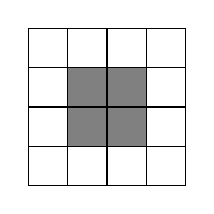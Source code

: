 \begin{tikzpicture}[every node/.style={minimum size=.5cm-\pgflinewidth, outer sep=0pt}]%
    \node[fill=gray] at (0.75,+0.75) {};
    \node[fill=gray] at (1.25,+0.75) {};
    \node[fill=gray] at (0.75,+1.25) {};
    \node[] at (0.75,+0.75) {};
    \node[] at (1.75,+0.75) {};
    \node[fill=gray] at (1.25,+1.25) {};
    \node[] at (1.25,+0.25) {};
    \node[] at (1.75,+1.25) {};
    \node[] at (1.25,+1.75) {};
    \node[] at (0.75,+1.25) {};
    \node[] at (1.25,+0.75) {};
    \node[] at (1.25,+1.25) {};
    \draw[step=0.5cm,color=black] (0,0) grid (2,2);
\end{tikzpicture}%
